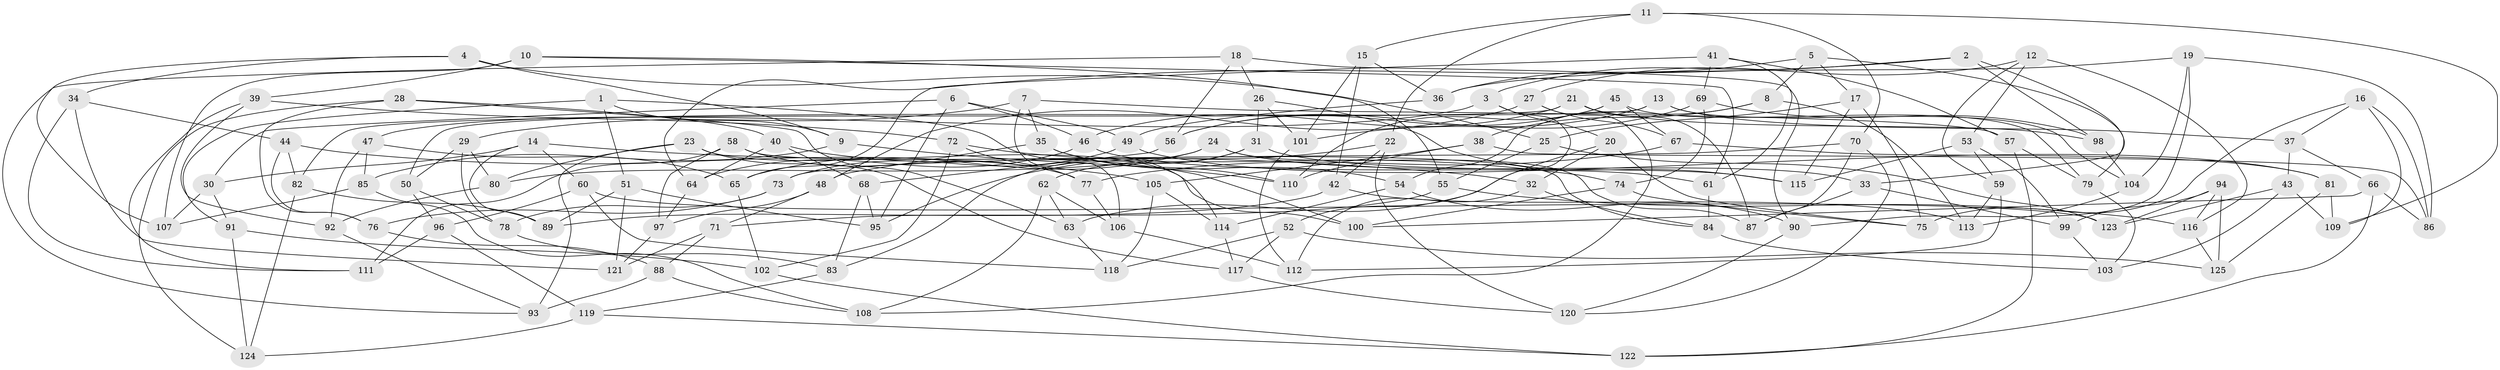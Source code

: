 // coarse degree distribution, {4: 0.7763157894736842, 11: 0.039473684210526314, 8: 0.02631578947368421, 3: 0.05263157894736842, 10: 0.06578947368421052, 9: 0.013157894736842105, 12: 0.02631578947368421}
// Generated by graph-tools (version 1.1) at 2025/53/03/04/25 22:53:39]
// undirected, 125 vertices, 250 edges
graph export_dot {
  node [color=gray90,style=filled];
  1;
  2;
  3;
  4;
  5;
  6;
  7;
  8;
  9;
  10;
  11;
  12;
  13;
  14;
  15;
  16;
  17;
  18;
  19;
  20;
  21;
  22;
  23;
  24;
  25;
  26;
  27;
  28;
  29;
  30;
  31;
  32;
  33;
  34;
  35;
  36;
  37;
  38;
  39;
  40;
  41;
  42;
  43;
  44;
  45;
  46;
  47;
  48;
  49;
  50;
  51;
  52;
  53;
  54;
  55;
  56;
  57;
  58;
  59;
  60;
  61;
  62;
  63;
  64;
  65;
  66;
  67;
  68;
  69;
  70;
  71;
  72;
  73;
  74;
  75;
  76;
  77;
  78;
  79;
  80;
  81;
  82;
  83;
  84;
  85;
  86;
  87;
  88;
  89;
  90;
  91;
  92;
  93;
  94;
  95;
  96;
  97;
  98;
  99;
  100;
  101;
  102;
  103;
  104;
  105;
  106;
  107;
  108;
  109;
  110;
  111;
  112;
  113;
  114;
  115;
  116;
  117;
  118;
  119;
  120;
  121;
  122;
  123;
  124;
  125;
  1 -- 114;
  1 -- 9;
  1 -- 91;
  1 -- 51;
  2 -- 64;
  2 -- 98;
  2 -- 33;
  2 -- 3;
  3 -- 20;
  3 -- 52;
  3 -- 47;
  4 -- 9;
  4 -- 25;
  4 -- 107;
  4 -- 34;
  5 -- 79;
  5 -- 17;
  5 -- 8;
  5 -- 36;
  6 -- 46;
  6 -- 95;
  6 -- 49;
  6 -- 30;
  7 -- 35;
  7 -- 29;
  7 -- 106;
  7 -- 57;
  8 -- 113;
  8 -- 54;
  8 -- 38;
  9 -- 110;
  9 -- 85;
  10 -- 39;
  10 -- 61;
  10 -- 107;
  10 -- 55;
  11 -- 15;
  11 -- 109;
  11 -- 70;
  11 -- 22;
  12 -- 59;
  12 -- 53;
  12 -- 116;
  12 -- 27;
  13 -- 56;
  13 -- 50;
  13 -- 37;
  13 -- 104;
  14 -- 32;
  14 -- 30;
  14 -- 89;
  14 -- 60;
  15 -- 101;
  15 -- 36;
  15 -- 42;
  16 -- 86;
  16 -- 75;
  16 -- 37;
  16 -- 109;
  17 -- 75;
  17 -- 115;
  17 -- 25;
  18 -- 56;
  18 -- 90;
  18 -- 26;
  18 -- 93;
  19 -- 90;
  19 -- 104;
  19 -- 86;
  19 -- 36;
  20 -- 75;
  20 -- 32;
  20 -- 63;
  21 -- 82;
  21 -- 87;
  21 -- 98;
  21 -- 46;
  22 -- 95;
  22 -- 120;
  22 -- 42;
  23 -- 100;
  23 -- 80;
  23 -- 93;
  23 -- 117;
  24 -- 65;
  24 -- 87;
  24 -- 80;
  24 -- 33;
  25 -- 55;
  25 -- 123;
  26 -- 101;
  26 -- 31;
  26 -- 115;
  27 -- 67;
  27 -- 48;
  27 -- 108;
  28 -- 76;
  28 -- 40;
  28 -- 124;
  28 -- 63;
  29 -- 78;
  29 -- 80;
  29 -- 50;
  30 -- 91;
  30 -- 107;
  31 -- 115;
  31 -- 83;
  31 -- 62;
  32 -- 84;
  32 -- 112;
  33 -- 99;
  33 -- 87;
  34 -- 111;
  34 -- 44;
  34 -- 121;
  35 -- 48;
  35 -- 54;
  35 -- 110;
  36 -- 49;
  37 -- 43;
  37 -- 66;
  38 -- 86;
  38 -- 110;
  38 -- 105;
  39 -- 72;
  39 -- 111;
  39 -- 92;
  40 -- 68;
  40 -- 100;
  40 -- 64;
  41 -- 69;
  41 -- 57;
  41 -- 61;
  41 -- 65;
  42 -- 113;
  42 -- 89;
  43 -- 103;
  43 -- 109;
  43 -- 123;
  44 -- 82;
  44 -- 76;
  44 -- 105;
  45 -- 56;
  45 -- 110;
  45 -- 67;
  45 -- 79;
  46 -- 61;
  46 -- 64;
  47 -- 92;
  47 -- 85;
  47 -- 65;
  48 -- 97;
  48 -- 71;
  49 -- 73;
  49 -- 81;
  50 -- 96;
  50 -- 78;
  51 -- 95;
  51 -- 89;
  51 -- 121;
  52 -- 118;
  52 -- 125;
  52 -- 117;
  53 -- 115;
  53 -- 99;
  53 -- 59;
  54 -- 90;
  54 -- 114;
  55 -- 116;
  55 -- 71;
  56 -- 68;
  57 -- 79;
  57 -- 122;
  58 -- 97;
  58 -- 84;
  58 -- 77;
  58 -- 111;
  59 -- 112;
  59 -- 113;
  60 -- 96;
  60 -- 123;
  60 -- 118;
  61 -- 84;
  62 -- 63;
  62 -- 106;
  62 -- 108;
  63 -- 118;
  64 -- 97;
  65 -- 102;
  66 -- 100;
  66 -- 86;
  66 -- 122;
  67 -- 77;
  67 -- 81;
  68 -- 95;
  68 -- 83;
  69 -- 101;
  69 -- 98;
  69 -- 74;
  70 -- 73;
  70 -- 87;
  70 -- 120;
  71 -- 88;
  71 -- 121;
  72 -- 77;
  72 -- 102;
  72 -- 74;
  73 -- 76;
  73 -- 78;
  74 -- 75;
  74 -- 100;
  76 -- 88;
  77 -- 106;
  78 -- 83;
  79 -- 103;
  80 -- 92;
  81 -- 109;
  81 -- 125;
  82 -- 89;
  82 -- 124;
  83 -- 119;
  84 -- 103;
  85 -- 108;
  85 -- 107;
  88 -- 93;
  88 -- 108;
  90 -- 120;
  91 -- 102;
  91 -- 124;
  92 -- 93;
  94 -- 123;
  94 -- 116;
  94 -- 125;
  94 -- 99;
  96 -- 119;
  96 -- 111;
  97 -- 121;
  98 -- 104;
  99 -- 103;
  101 -- 112;
  102 -- 122;
  104 -- 113;
  105 -- 114;
  105 -- 118;
  106 -- 112;
  114 -- 117;
  116 -- 125;
  117 -- 120;
  119 -- 124;
  119 -- 122;
}
